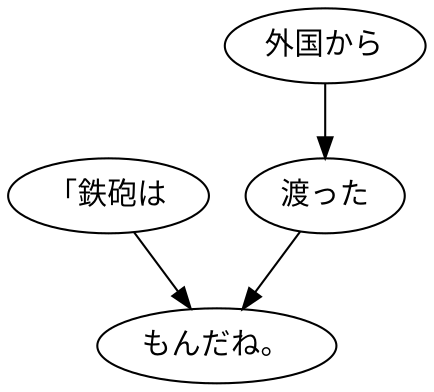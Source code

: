 digraph graph4426 {
	node0 [label="「鉄砲は"];
	node1 [label="外国から"];
	node2 [label="渡った"];
	node3 [label="もんだね。"];
	node0 -> node3;
	node1 -> node2;
	node2 -> node3;
}
